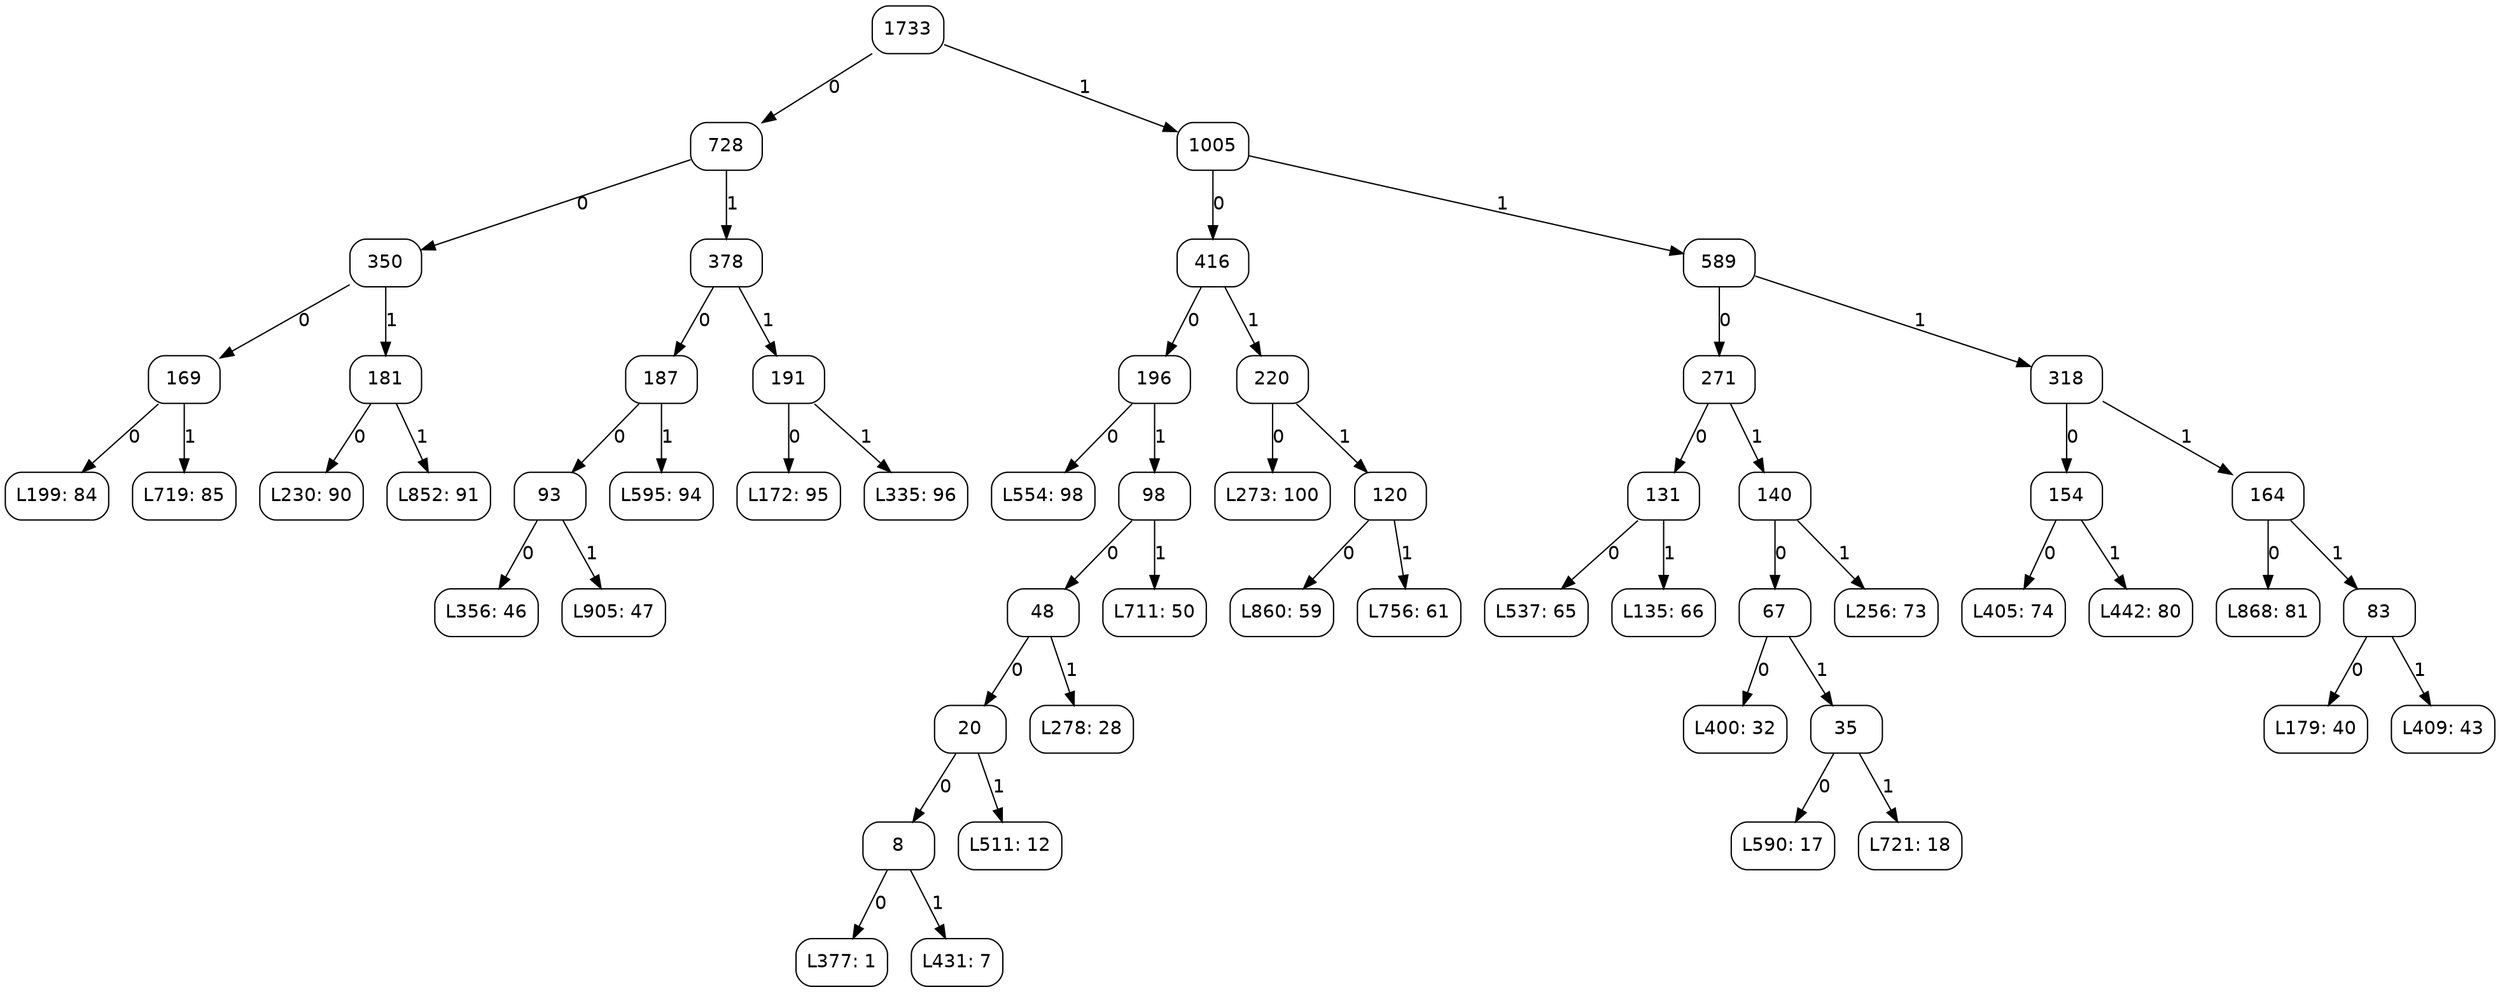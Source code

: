 digraph HuffmanTree {
  rankdir=TB; // Top-to-Bottom layout
  graph [dpi=48]; // Set DPI for scaling (e.g., 48 for ~50% if default is ~96)
  node [shape=record, style=rounded, fontname="Helvetica"];
  edge [fontname="Helvetica"];
  node0 [label="1733"];
  node1 [label="728"];
  node2 [label="350"];
  node3 [label="169"];
  node4 [label="L199: 84"];
  node3 -> node4 [label="0"];
  node5 [label="L719: 85"];
  node3 -> node5 [label="1"];
  node2 -> node3 [label="0"];
  node6 [label="181"];
  node7 [label="L230: 90"];
  node6 -> node7 [label="0"];
  node8 [label="L852: 91"];
  node6 -> node8 [label="1"];
  node2 -> node6 [label="1"];
  node1 -> node2 [label="0"];
  node9 [label="378"];
  node10 [label="187"];
  node11 [label="93"];
  node12 [label="L356: 46"];
  node11 -> node12 [label="0"];
  node13 [label="L905: 47"];
  node11 -> node13 [label="1"];
  node10 -> node11 [label="0"];
  node14 [label="L595: 94"];
  node10 -> node14 [label="1"];
  node9 -> node10 [label="0"];
  node15 [label="191"];
  node16 [label="L172: 95"];
  node15 -> node16 [label="0"];
  node17 [label="L335: 96"];
  node15 -> node17 [label="1"];
  node9 -> node15 [label="1"];
  node1 -> node9 [label="1"];
  node0 -> node1 [label="0"];
  node18 [label="1005"];
  node19 [label="416"];
  node20 [label="196"];
  node21 [label="L554: 98"];
  node20 -> node21 [label="0"];
  node22 [label="98"];
  node23 [label="48"];
  node24 [label="20"];
  node25 [label="8"];
  node26 [label="L377: 1"];
  node25 -> node26 [label="0"];
  node27 [label="L431: 7"];
  node25 -> node27 [label="1"];
  node24 -> node25 [label="0"];
  node28 [label="L511: 12"];
  node24 -> node28 [label="1"];
  node23 -> node24 [label="0"];
  node29 [label="L278: 28"];
  node23 -> node29 [label="1"];
  node22 -> node23 [label="0"];
  node30 [label="L711: 50"];
  node22 -> node30 [label="1"];
  node20 -> node22 [label="1"];
  node19 -> node20 [label="0"];
  node31 [label="220"];
  node32 [label="L273: 100"];
  node31 -> node32 [label="0"];
  node33 [label="120"];
  node34 [label="L860: 59"];
  node33 -> node34 [label="0"];
  node35 [label="L756: 61"];
  node33 -> node35 [label="1"];
  node31 -> node33 [label="1"];
  node19 -> node31 [label="1"];
  node18 -> node19 [label="0"];
  node36 [label="589"];
  node37 [label="271"];
  node38 [label="131"];
  node39 [label="L537: 65"];
  node38 -> node39 [label="0"];
  node40 [label="L135: 66"];
  node38 -> node40 [label="1"];
  node37 -> node38 [label="0"];
  node41 [label="140"];
  node42 [label="67"];
  node43 [label="L400: 32"];
  node42 -> node43 [label="0"];
  node44 [label="35"];
  node45 [label="L590: 17"];
  node44 -> node45 [label="0"];
  node46 [label="L721: 18"];
  node44 -> node46 [label="1"];
  node42 -> node44 [label="1"];
  node41 -> node42 [label="0"];
  node47 [label="L256: 73"];
  node41 -> node47 [label="1"];
  node37 -> node41 [label="1"];
  node36 -> node37 [label="0"];
  node48 [label="318"];
  node49 [label="154"];
  node50 [label="L405: 74"];
  node49 -> node50 [label="0"];
  node51 [label="L442: 80"];
  node49 -> node51 [label="1"];
  node48 -> node49 [label="0"];
  node52 [label="164"];
  node53 [label="L868: 81"];
  node52 -> node53 [label="0"];
  node54 [label="83"];
  node55 [label="L179: 40"];
  node54 -> node55 [label="0"];
  node56 [label="L409: 43"];
  node54 -> node56 [label="1"];
  node52 -> node54 [label="1"];
  node48 -> node52 [label="1"];
  node36 -> node48 [label="1"];
  node18 -> node36 [label="1"];
  node0 -> node18 [label="1"];
}
